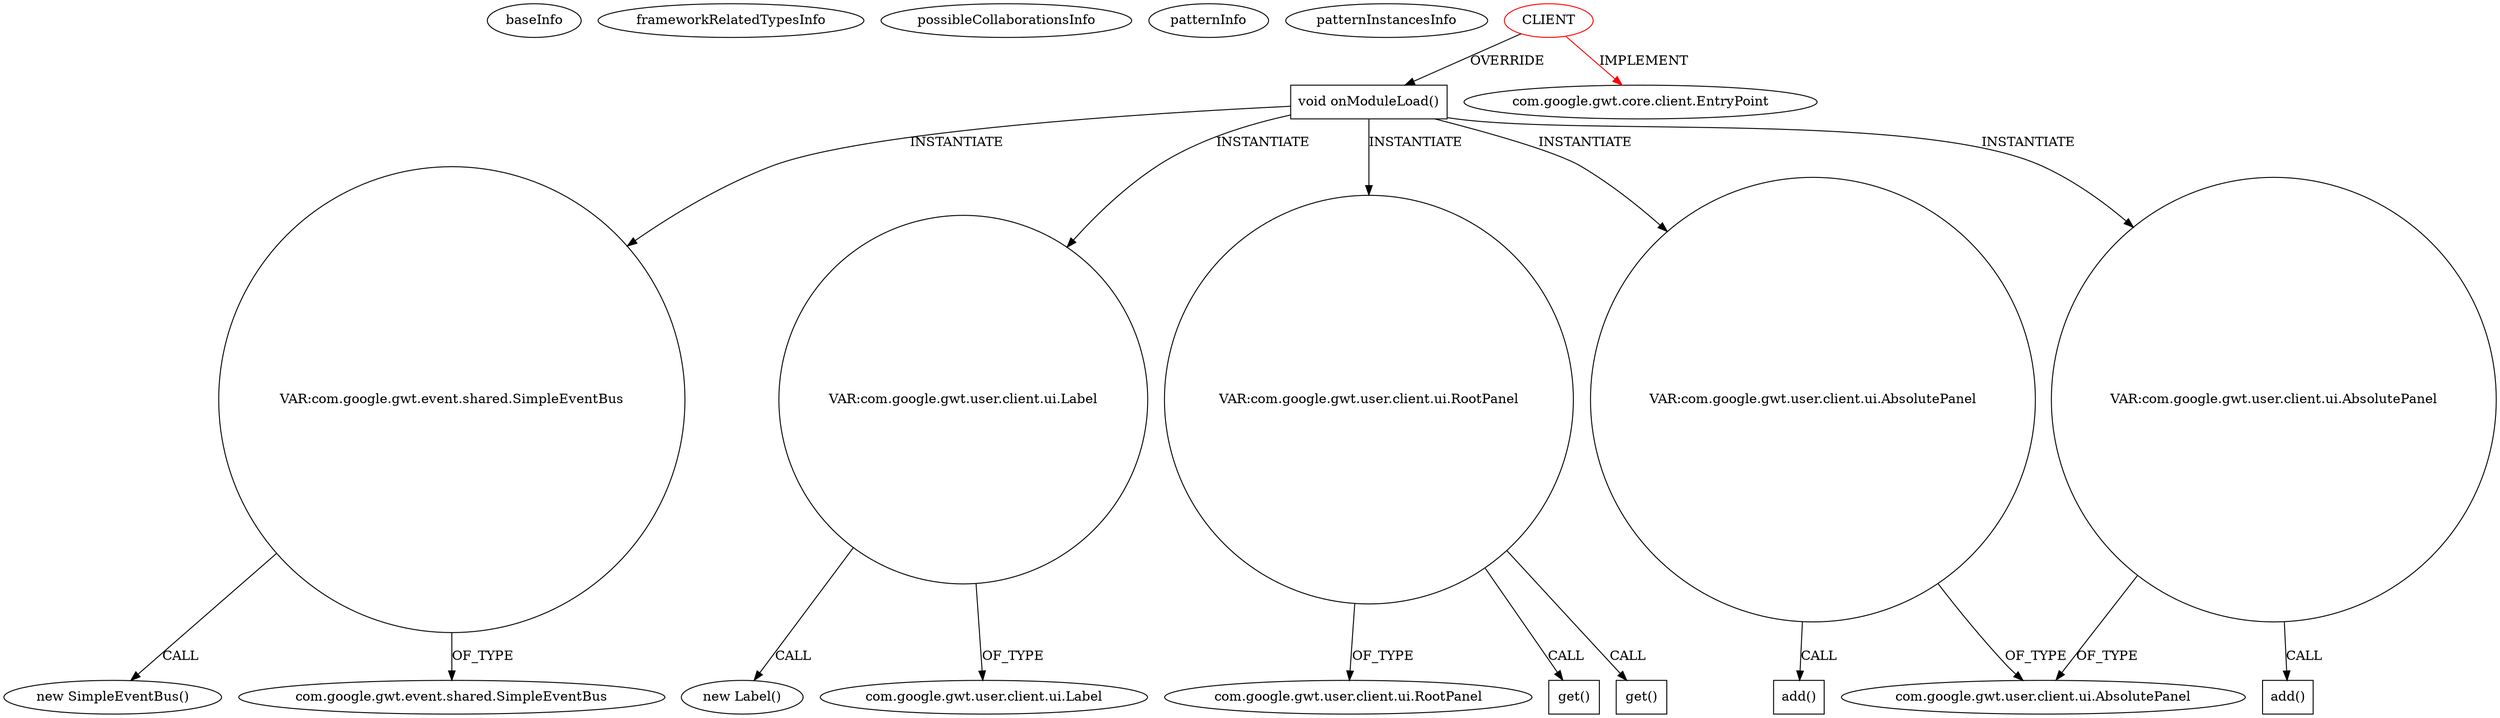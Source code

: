 digraph {
baseInfo[graphId=1813,category="pattern",isAnonymous=false,possibleRelation=false]
frameworkRelatedTypesInfo[0="com.google.gwt.core.client.EntryPoint"]
possibleCollaborationsInfo[]
patternInfo[frequency=2.0,patternRootClient=0]
patternInstancesInfo[0="domhanak-VisualizerGWT~/domhanak-VisualizerGWT/VisualizerGWT-master/src/main/java/cz/muni/fi/bapr/visualizer/client/Visualizer.java~Visualizer~1278",1="MarkGolder-GWT~/MarkGolder-GWT/GWT-master/MNG GWT Tutorial5/src/com/mng/gwt/ebus/client/MyEntryPoint.java~MyEntryPoint~290"]
3[label="new SimpleEventBus()",vertexType="CONSTRUCTOR_CALL",isFrameworkType=false]
4[label="VAR:com.google.gwt.event.shared.SimpleEventBus",vertexType="VARIABLE_EXPRESION",isFrameworkType=false,shape=circle]
5[label="com.google.gwt.event.shared.SimpleEventBus",vertexType="FRAMEWORK_CLASS_TYPE",isFrameworkType=false]
2[label="void onModuleLoad()",vertexType="OVERRIDING_METHOD_DECLARATION",isFrameworkType=false,shape=box]
0[label="CLIENT",vertexType="ROOT_CLIENT_CLASS_DECLARATION",isFrameworkType=false,color=red]
1[label="com.google.gwt.core.client.EntryPoint",vertexType="FRAMEWORK_INTERFACE_TYPE",isFrameworkType=false]
7[label="VAR:com.google.gwt.user.client.ui.Label",vertexType="VARIABLE_EXPRESION",isFrameworkType=false,shape=circle]
6[label="new Label()",vertexType="CONSTRUCTOR_CALL",isFrameworkType=false]
8[label="com.google.gwt.user.client.ui.Label",vertexType="FRAMEWORK_CLASS_TYPE",isFrameworkType=false]
15[label="VAR:com.google.gwt.user.client.ui.RootPanel",vertexType="VARIABLE_EXPRESION",isFrameworkType=false,shape=circle]
17[label="com.google.gwt.user.client.ui.RootPanel",vertexType="FRAMEWORK_CLASS_TYPE",isFrameworkType=false]
16[label="get()",vertexType="INSIDE_CALL",isFrameworkType=false,shape=box]
22[label="get()",vertexType="INSIDE_CALL",isFrameworkType=false,shape=box]
18[label="VAR:com.google.gwt.user.client.ui.AbsolutePanel",vertexType="VARIABLE_EXPRESION",isFrameworkType=false,shape=circle]
19[label="add()",vertexType="INSIDE_CALL",isFrameworkType=false,shape=box]
14[label="com.google.gwt.user.client.ui.AbsolutePanel",vertexType="FRAMEWORK_CLASS_TYPE",isFrameworkType=false]
12[label="VAR:com.google.gwt.user.client.ui.AbsolutePanel",vertexType="VARIABLE_EXPRESION",isFrameworkType=false,shape=circle]
13[label="add()",vertexType="INSIDE_CALL",isFrameworkType=false,shape=box]
18->19[label="CALL"]
2->15[label="INSTANTIATE"]
2->4[label="INSTANTIATE"]
2->7[label="INSTANTIATE"]
4->5[label="OF_TYPE"]
15->22[label="CALL"]
15->17[label="OF_TYPE"]
15->16[label="CALL"]
7->8[label="OF_TYPE"]
0->1[label="IMPLEMENT",color=red]
12->13[label="CALL"]
2->18[label="INSTANTIATE"]
12->14[label="OF_TYPE"]
0->2[label="OVERRIDE"]
2->12[label="INSTANTIATE"]
4->3[label="CALL"]
7->6[label="CALL"]
18->14[label="OF_TYPE"]
}
